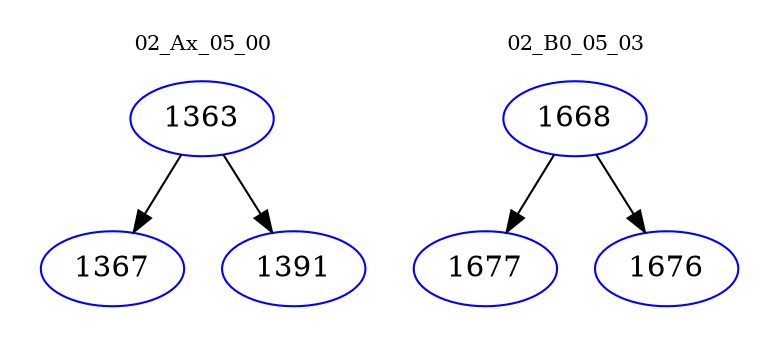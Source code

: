 digraph{
subgraph cluster_0 {
color = white
label = "02_Ax_05_00";
fontsize=10;
T0_1363 [label="1363", color="blue"]
T0_1363 -> T0_1367 [color="black"]
T0_1367 [label="1367", color="blue"]
T0_1363 -> T0_1391 [color="black"]
T0_1391 [label="1391", color="blue"]
}
subgraph cluster_1 {
color = white
label = "02_B0_05_03";
fontsize=10;
T1_1668 [label="1668", color="blue"]
T1_1668 -> T1_1677 [color="black"]
T1_1677 [label="1677", color="blue"]
T1_1668 -> T1_1676 [color="black"]
T1_1676 [label="1676", color="blue"]
}
}
